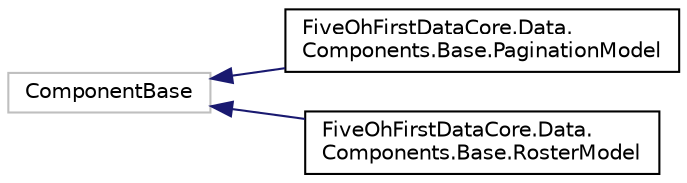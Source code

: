 digraph "Graphical Class Hierarchy"
{
 // LATEX_PDF_SIZE
  edge [fontname="Helvetica",fontsize="10",labelfontname="Helvetica",labelfontsize="10"];
  node [fontname="Helvetica",fontsize="10",shape=record];
  rankdir="LR";
  Node10 [label="ComponentBase",height=0.2,width=0.4,color="grey75", fillcolor="white", style="filled",tooltip=" "];
  Node10 -> Node0 [dir="back",color="midnightblue",fontsize="10",style="solid",fontname="Helvetica"];
  Node0 [label="FiveOhFirstDataCore.Data.\lComponents.Base.PaginationModel",height=0.2,width=0.4,color="black", fillcolor="white", style="filled",URL="$class_five_oh_first_data_core_1_1_data_1_1_components_1_1_base_1_1_pagination_model.html",tooltip=" "];
  Node10 -> Node12 [dir="back",color="midnightblue",fontsize="10",style="solid",fontname="Helvetica"];
  Node12 [label="FiveOhFirstDataCore.Data.\lComponents.Base.RosterModel",height=0.2,width=0.4,color="black", fillcolor="white", style="filled",URL="$class_five_oh_first_data_core_1_1_data_1_1_components_1_1_base_1_1_roster_model.html",tooltip=" "];
}
